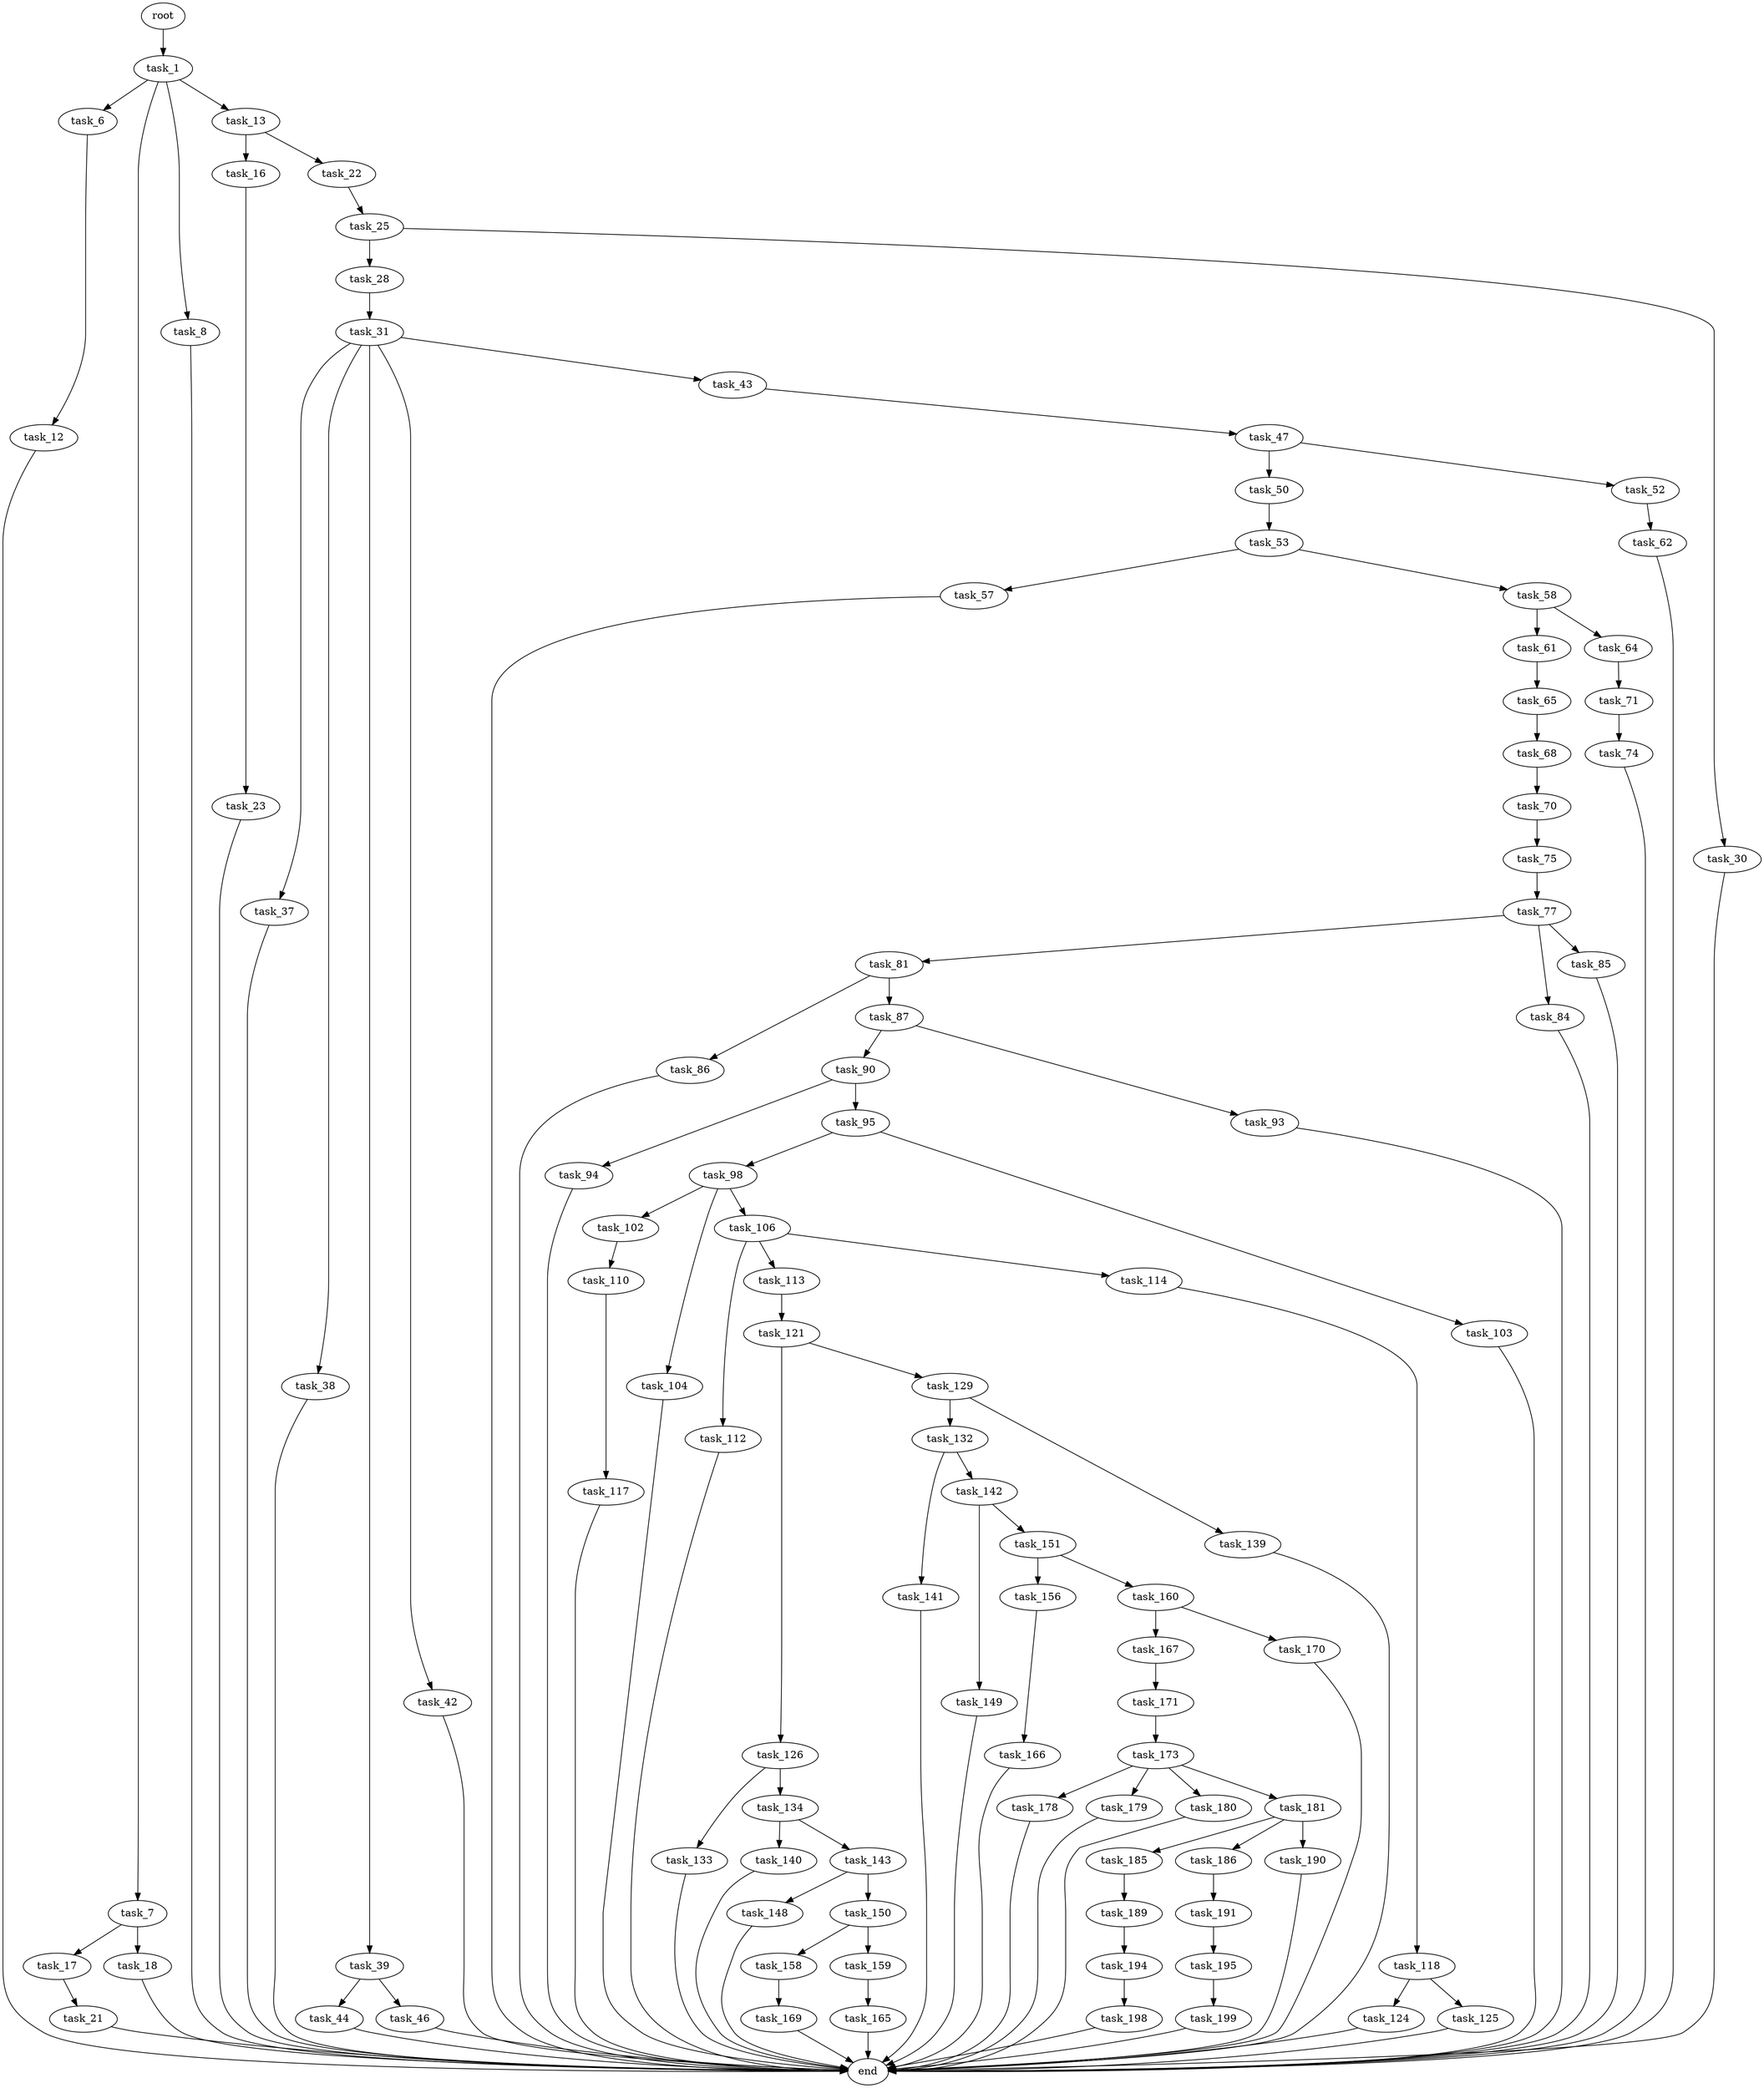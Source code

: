 digraph G {
  root [size="0.000000"];
  task_1 [size="105720273384.000000"];
  task_6 [size="186150063976.000000"];
  task_7 [size="37897934118.000000"];
  task_8 [size="300603783098.000000"];
  task_12 [size="6266675846.000000"];
  task_13 [size="8589934592.000000"];
  task_16 [size="4235193618.000000"];
  task_17 [size="134217728000.000000"];
  task_18 [size="8589934592.000000"];
  task_21 [size="1236968196503.000000"];
  task_22 [size="1073741824000.000000"];
  task_23 [size="8589934592.000000"];
  task_25 [size="68719476736.000000"];
  task_28 [size="231928233984.000000"];
  task_30 [size="782757789696.000000"];
  task_31 [size="40633222530.000000"];
  task_37 [size="231928233984.000000"];
  task_38 [size="176259496898.000000"];
  task_39 [size="14463081769.000000"];
  task_42 [size="125369718964.000000"];
  task_43 [size="31537915146.000000"];
  task_44 [size="27190459578.000000"];
  task_46 [size="15939483280.000000"];
  task_47 [size="28991029248.000000"];
  task_50 [size="19362661678.000000"];
  task_52 [size="8090179791.000000"];
  task_53 [size="782757789696.000000"];
  task_57 [size="30953235101.000000"];
  task_58 [size="28353923256.000000"];
  task_61 [size="311326915453.000000"];
  task_62 [size="1131883634600.000000"];
  task_64 [size="38742690512.000000"];
  task_65 [size="68719476736.000000"];
  task_68 [size="113144419578.000000"];
  task_70 [size="8614289643.000000"];
  task_71 [size="368293445632.000000"];
  task_74 [size="68719476736.000000"];
  task_75 [size="368293445632.000000"];
  task_77 [size="4248604105.000000"];
  task_81 [size="72400812982.000000"];
  task_84 [size="231928233984.000000"];
  task_85 [size="304861954890.000000"];
  task_86 [size="419590406724.000000"];
  task_87 [size="231928233984.000000"];
  task_90 [size="187012959413.000000"];
  task_93 [size="116784101378.000000"];
  task_94 [size="5996850705.000000"];
  task_95 [size="368293445632.000000"];
  task_98 [size="104058839677.000000"];
  task_102 [size="2139190643.000000"];
  task_103 [size="231928233984.000000"];
  task_104 [size="173671396212.000000"];
  task_106 [size="131787900341.000000"];
  task_110 [size="1218703345.000000"];
  task_112 [size="8589934592.000000"];
  task_113 [size="523562067.000000"];
  task_114 [size="1073741824000.000000"];
  task_117 [size="5670236161.000000"];
  task_118 [size="164233155643.000000"];
  task_121 [size="368293445632.000000"];
  task_124 [size="209549529565.000000"];
  task_125 [size="825401222.000000"];
  task_126 [size="12437214049.000000"];
  task_129 [size="7840879826.000000"];
  task_132 [size="1767431295.000000"];
  task_133 [size="19967327729.000000"];
  task_134 [size="12246813760.000000"];
  task_139 [size="7912989892.000000"];
  task_140 [size="1369753767.000000"];
  task_141 [size="18313756960.000000"];
  task_142 [size="549755813888.000000"];
  task_143 [size="782757789696.000000"];
  task_148 [size="39787302768.000000"];
  task_149 [size="1057255349934.000000"];
  task_150 [size="41667088637.000000"];
  task_151 [size="782757789696.000000"];
  task_156 [size="207779944058.000000"];
  task_158 [size="338820448766.000000"];
  task_159 [size="26163662769.000000"];
  task_160 [size="68719476736.000000"];
  task_165 [size="98009114462.000000"];
  task_166 [size="13460519382.000000"];
  task_167 [size="149522722822.000000"];
  task_169 [size="157178593709.000000"];
  task_170 [size="134217728000.000000"];
  task_171 [size="10206959343.000000"];
  task_173 [size="231928233984.000000"];
  task_178 [size="28991029248.000000"];
  task_179 [size="121233854846.000000"];
  task_180 [size="111652180062.000000"];
  task_181 [size="12742783075.000000"];
  task_185 [size="368293445632.000000"];
  task_186 [size="231928233984.000000"];
  task_189 [size="22921908270.000000"];
  task_190 [size="318651967399.000000"];
  task_191 [size="68719476736.000000"];
  task_194 [size="782757789696.000000"];
  task_195 [size="26071153104.000000"];
  task_198 [size="4865344849.000000"];
  task_199 [size="26709853636.000000"];
  end [size="0.000000"];

  root -> task_1 [size="1.000000"];
  task_1 -> task_6 [size="134217728.000000"];
  task_1 -> task_7 [size="134217728.000000"];
  task_1 -> task_8 [size="134217728.000000"];
  task_1 -> task_13 [size="134217728.000000"];
  task_6 -> task_12 [size="209715200.000000"];
  task_7 -> task_17 [size="33554432.000000"];
  task_7 -> task_18 [size="33554432.000000"];
  task_8 -> end [size="1.000000"];
  task_12 -> end [size="1.000000"];
  task_13 -> task_16 [size="33554432.000000"];
  task_13 -> task_22 [size="33554432.000000"];
  task_16 -> task_23 [size="134217728.000000"];
  task_17 -> task_21 [size="209715200.000000"];
  task_18 -> end [size="1.000000"];
  task_21 -> end [size="1.000000"];
  task_22 -> task_25 [size="838860800.000000"];
  task_23 -> end [size="1.000000"];
  task_25 -> task_28 [size="134217728.000000"];
  task_25 -> task_30 [size="134217728.000000"];
  task_28 -> task_31 [size="301989888.000000"];
  task_30 -> end [size="1.000000"];
  task_31 -> task_37 [size="33554432.000000"];
  task_31 -> task_38 [size="33554432.000000"];
  task_31 -> task_39 [size="33554432.000000"];
  task_31 -> task_42 [size="33554432.000000"];
  task_31 -> task_43 [size="33554432.000000"];
  task_37 -> end [size="1.000000"];
  task_38 -> end [size="1.000000"];
  task_39 -> task_44 [size="838860800.000000"];
  task_39 -> task_46 [size="838860800.000000"];
  task_42 -> end [size="1.000000"];
  task_43 -> task_47 [size="536870912.000000"];
  task_44 -> end [size="1.000000"];
  task_46 -> end [size="1.000000"];
  task_47 -> task_50 [size="75497472.000000"];
  task_47 -> task_52 [size="75497472.000000"];
  task_50 -> task_53 [size="33554432.000000"];
  task_52 -> task_62 [size="679477248.000000"];
  task_53 -> task_57 [size="679477248.000000"];
  task_53 -> task_58 [size="679477248.000000"];
  task_57 -> end [size="1.000000"];
  task_58 -> task_61 [size="33554432.000000"];
  task_58 -> task_64 [size="33554432.000000"];
  task_61 -> task_65 [size="679477248.000000"];
  task_62 -> end [size="1.000000"];
  task_64 -> task_71 [size="679477248.000000"];
  task_65 -> task_68 [size="134217728.000000"];
  task_68 -> task_70 [size="134217728.000000"];
  task_70 -> task_75 [size="411041792.000000"];
  task_71 -> task_74 [size="411041792.000000"];
  task_74 -> end [size="1.000000"];
  task_75 -> task_77 [size="411041792.000000"];
  task_77 -> task_81 [size="301989888.000000"];
  task_77 -> task_84 [size="301989888.000000"];
  task_77 -> task_85 [size="301989888.000000"];
  task_81 -> task_86 [size="75497472.000000"];
  task_81 -> task_87 [size="75497472.000000"];
  task_84 -> end [size="1.000000"];
  task_85 -> end [size="1.000000"];
  task_86 -> end [size="1.000000"];
  task_87 -> task_90 [size="301989888.000000"];
  task_87 -> task_93 [size="301989888.000000"];
  task_90 -> task_94 [size="134217728.000000"];
  task_90 -> task_95 [size="134217728.000000"];
  task_93 -> end [size="1.000000"];
  task_94 -> end [size="1.000000"];
  task_95 -> task_98 [size="411041792.000000"];
  task_95 -> task_103 [size="411041792.000000"];
  task_98 -> task_102 [size="209715200.000000"];
  task_98 -> task_104 [size="209715200.000000"];
  task_98 -> task_106 [size="209715200.000000"];
  task_102 -> task_110 [size="33554432.000000"];
  task_103 -> end [size="1.000000"];
  task_104 -> end [size="1.000000"];
  task_106 -> task_112 [size="134217728.000000"];
  task_106 -> task_113 [size="134217728.000000"];
  task_106 -> task_114 [size="134217728.000000"];
  task_110 -> task_117 [size="33554432.000000"];
  task_112 -> end [size="1.000000"];
  task_113 -> task_121 [size="33554432.000000"];
  task_114 -> task_118 [size="838860800.000000"];
  task_117 -> end [size="1.000000"];
  task_118 -> task_124 [size="134217728.000000"];
  task_118 -> task_125 [size="134217728.000000"];
  task_121 -> task_126 [size="411041792.000000"];
  task_121 -> task_129 [size="411041792.000000"];
  task_124 -> end [size="1.000000"];
  task_125 -> end [size="1.000000"];
  task_126 -> task_133 [size="679477248.000000"];
  task_126 -> task_134 [size="679477248.000000"];
  task_129 -> task_132 [size="679477248.000000"];
  task_129 -> task_139 [size="679477248.000000"];
  task_132 -> task_141 [size="33554432.000000"];
  task_132 -> task_142 [size="33554432.000000"];
  task_133 -> end [size="1.000000"];
  task_134 -> task_140 [size="33554432.000000"];
  task_134 -> task_143 [size="33554432.000000"];
  task_139 -> end [size="1.000000"];
  task_140 -> end [size="1.000000"];
  task_141 -> end [size="1.000000"];
  task_142 -> task_149 [size="536870912.000000"];
  task_142 -> task_151 [size="536870912.000000"];
  task_143 -> task_148 [size="679477248.000000"];
  task_143 -> task_150 [size="679477248.000000"];
  task_148 -> end [size="1.000000"];
  task_149 -> end [size="1.000000"];
  task_150 -> task_158 [size="134217728.000000"];
  task_150 -> task_159 [size="134217728.000000"];
  task_151 -> task_156 [size="679477248.000000"];
  task_151 -> task_160 [size="679477248.000000"];
  task_156 -> task_166 [size="209715200.000000"];
  task_158 -> task_169 [size="301989888.000000"];
  task_159 -> task_165 [size="134217728.000000"];
  task_160 -> task_167 [size="134217728.000000"];
  task_160 -> task_170 [size="134217728.000000"];
  task_165 -> end [size="1.000000"];
  task_166 -> end [size="1.000000"];
  task_167 -> task_171 [size="536870912.000000"];
  task_169 -> end [size="1.000000"];
  task_170 -> end [size="1.000000"];
  task_171 -> task_173 [size="536870912.000000"];
  task_173 -> task_178 [size="301989888.000000"];
  task_173 -> task_179 [size="301989888.000000"];
  task_173 -> task_180 [size="301989888.000000"];
  task_173 -> task_181 [size="301989888.000000"];
  task_178 -> end [size="1.000000"];
  task_179 -> end [size="1.000000"];
  task_180 -> end [size="1.000000"];
  task_181 -> task_185 [size="33554432.000000"];
  task_181 -> task_186 [size="33554432.000000"];
  task_181 -> task_190 [size="33554432.000000"];
  task_185 -> task_189 [size="411041792.000000"];
  task_186 -> task_191 [size="301989888.000000"];
  task_189 -> task_194 [size="679477248.000000"];
  task_190 -> end [size="1.000000"];
  task_191 -> task_195 [size="134217728.000000"];
  task_194 -> task_198 [size="679477248.000000"];
  task_195 -> task_199 [size="33554432.000000"];
  task_198 -> end [size="1.000000"];
  task_199 -> end [size="1.000000"];
}
